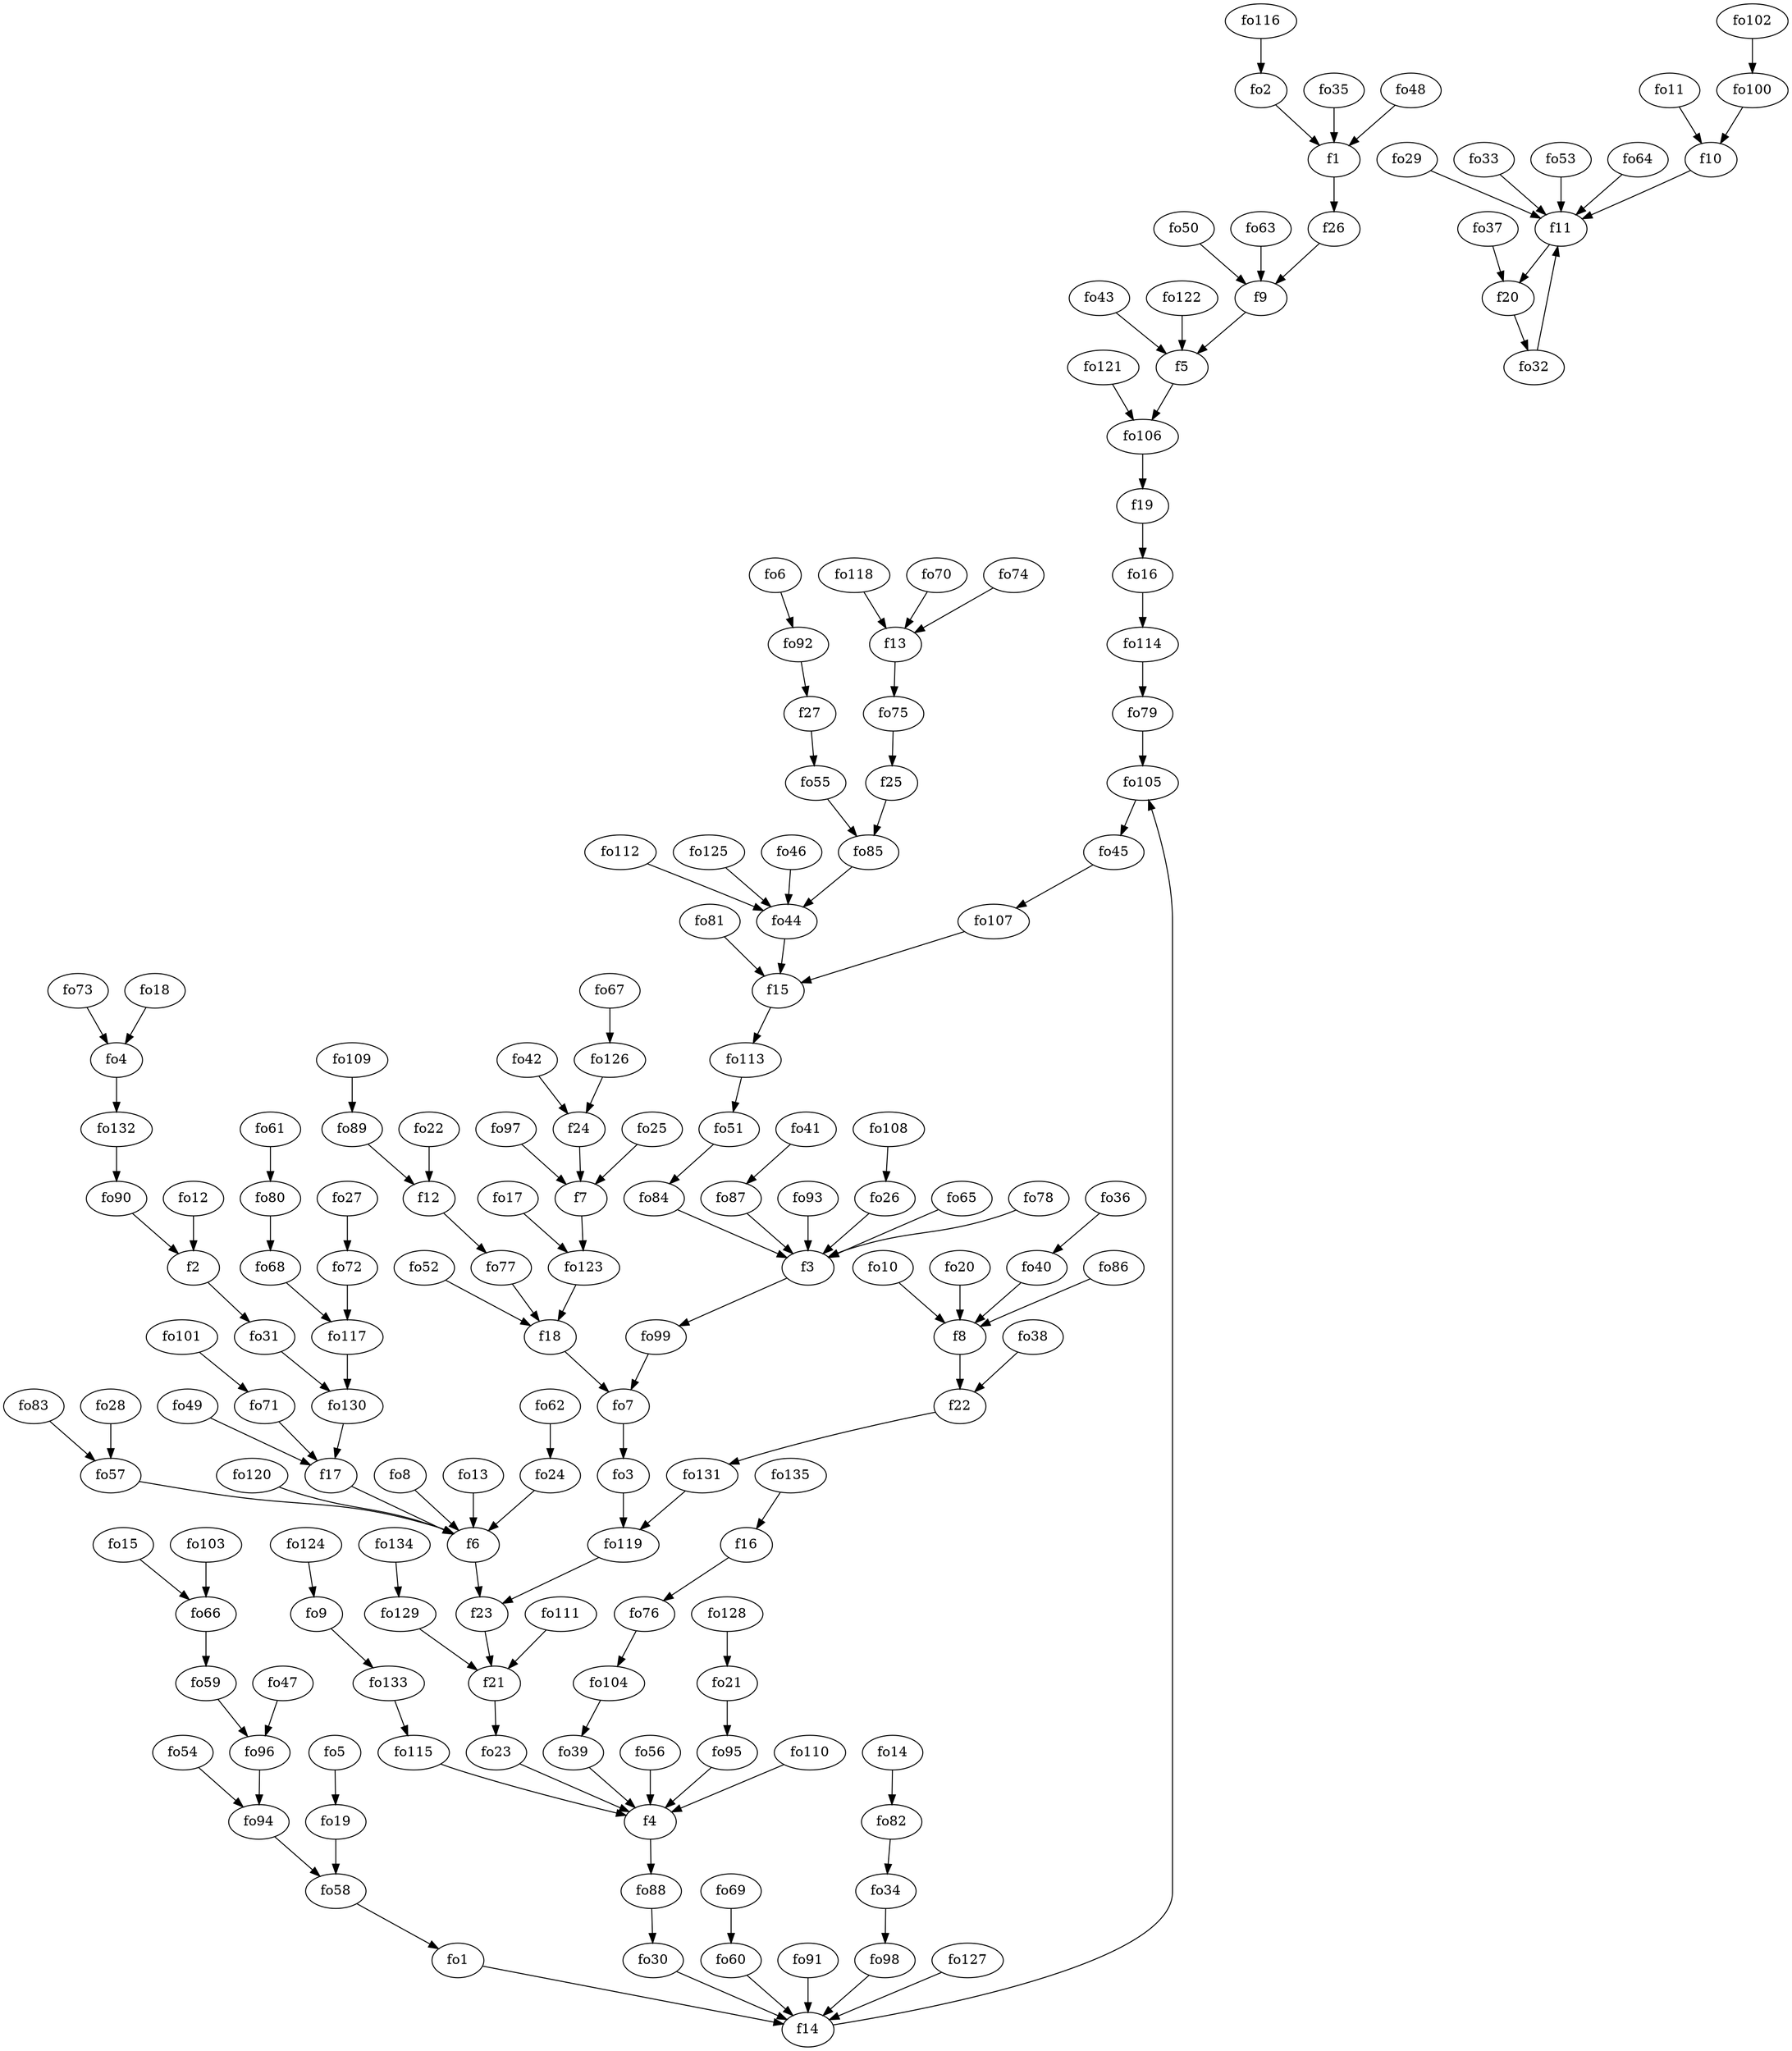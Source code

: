 strict digraph  {
f1;
f2;
f3;
f4;
f5;
f6;
f7;
f8;
f9;
f10;
f11;
f12;
f13;
f14;
f15;
f16;
f17;
f18;
f19;
f20;
f21;
f22;
f23;
f24;
f25;
f26;
f27;
fo1;
fo2;
fo3;
fo4;
fo5;
fo6;
fo7;
fo8;
fo9;
fo10;
fo11;
fo12;
fo13;
fo14;
fo15;
fo16;
fo17;
fo18;
fo19;
fo20;
fo21;
fo22;
fo23;
fo24;
fo25;
fo26;
fo27;
fo28;
fo29;
fo30;
fo31;
fo32;
fo33;
fo34;
fo35;
fo36;
fo37;
fo38;
fo39;
fo40;
fo41;
fo42;
fo43;
fo44;
fo45;
fo46;
fo47;
fo48;
fo49;
fo50;
fo51;
fo52;
fo53;
fo54;
fo55;
fo56;
fo57;
fo58;
fo59;
fo60;
fo61;
fo62;
fo63;
fo64;
fo65;
fo66;
fo67;
fo68;
fo69;
fo70;
fo71;
fo72;
fo73;
fo74;
fo75;
fo76;
fo77;
fo78;
fo79;
fo80;
fo81;
fo82;
fo83;
fo84;
fo85;
fo86;
fo87;
fo88;
fo89;
fo90;
fo91;
fo92;
fo93;
fo94;
fo95;
fo96;
fo97;
fo98;
fo99;
fo100;
fo101;
fo102;
fo103;
fo104;
fo105;
fo106;
fo107;
fo108;
fo109;
fo110;
fo111;
fo112;
fo113;
fo114;
fo115;
fo116;
fo117;
fo118;
fo119;
fo120;
fo121;
fo122;
fo123;
fo124;
fo125;
fo126;
fo127;
fo128;
fo129;
fo130;
fo131;
fo132;
fo133;
fo134;
fo135;
f1 -> f26  [weight=2];
f2 -> fo31  [weight=2];
f3 -> fo99  [weight=2];
f4 -> fo88  [weight=2];
f5 -> fo106  [weight=2];
f6 -> f23  [weight=2];
f7 -> fo123  [weight=2];
f8 -> f22  [weight=2];
f9 -> f5  [weight=2];
f10 -> f11  [weight=2];
f11 -> f20  [weight=2];
f12 -> fo77  [weight=2];
f13 -> fo75  [weight=2];
f14 -> fo105  [weight=2];
f15 -> fo113  [weight=2];
f16 -> fo76  [weight=2];
f17 -> f6  [weight=2];
f18 -> fo7  [weight=2];
f19 -> fo16  [weight=2];
f20 -> fo32  [weight=2];
f21 -> fo23  [weight=2];
f22 -> fo131  [weight=2];
f23 -> f21  [weight=2];
f24 -> f7  [weight=2];
f25 -> fo85  [weight=2];
f26 -> f9  [weight=2];
f27 -> fo55  [weight=2];
fo1 -> f14  [weight=2];
fo2 -> f1  [weight=2];
fo3 -> fo119  [weight=2];
fo4 -> fo132  [weight=2];
fo5 -> fo19  [weight=2];
fo6 -> fo92  [weight=2];
fo7 -> fo3  [weight=2];
fo8 -> f6  [weight=2];
fo9 -> fo133  [weight=2];
fo10 -> f8  [weight=2];
fo11 -> f10  [weight=2];
fo12 -> f2  [weight=2];
fo13 -> f6  [weight=2];
fo14 -> fo82  [weight=2];
fo15 -> fo66  [weight=2];
fo16 -> fo114  [weight=2];
fo17 -> fo123  [weight=2];
fo18 -> fo4  [weight=2];
fo19 -> fo58  [weight=2];
fo20 -> f8  [weight=2];
fo21 -> fo95  [weight=2];
fo22 -> f12  [weight=2];
fo23 -> f4  [weight=2];
fo24 -> f6  [weight=2];
fo25 -> f7  [weight=2];
fo26 -> f3  [weight=2];
fo27 -> fo72  [weight=2];
fo28 -> fo57  [weight=2];
fo29 -> f11  [weight=2];
fo30 -> f14  [weight=2];
fo31 -> fo130  [weight=2];
fo32 -> f11  [weight=2];
fo33 -> f11  [weight=2];
fo34 -> fo98  [weight=2];
fo35 -> f1  [weight=2];
fo36 -> fo40  [weight=2];
fo37 -> f20  [weight=2];
fo38 -> f22  [weight=2];
fo39 -> f4  [weight=2];
fo40 -> f8  [weight=2];
fo41 -> fo87  [weight=2];
fo42 -> f24  [weight=2];
fo43 -> f5  [weight=2];
fo44 -> f15  [weight=2];
fo45 -> fo107  [weight=2];
fo46 -> fo44  [weight=2];
fo47 -> fo96  [weight=2];
fo48 -> f1  [weight=2];
fo49 -> f17  [weight=2];
fo50 -> f9  [weight=2];
fo51 -> fo84  [weight=2];
fo52 -> f18  [weight=2];
fo53 -> f11  [weight=2];
fo54 -> fo94  [weight=2];
fo55 -> fo85  [weight=2];
fo56 -> f4  [weight=2];
fo57 -> f6  [weight=2];
fo58 -> fo1  [weight=2];
fo59 -> fo96  [weight=2];
fo60 -> f14  [weight=2];
fo61 -> fo80  [weight=2];
fo62 -> fo24  [weight=2];
fo63 -> f9  [weight=2];
fo64 -> f11  [weight=2];
fo65 -> f3  [weight=2];
fo66 -> fo59  [weight=2];
fo67 -> fo126  [weight=2];
fo68 -> fo117  [weight=2];
fo69 -> fo60  [weight=2];
fo70 -> f13  [weight=2];
fo71 -> f17  [weight=2];
fo72 -> fo117  [weight=2];
fo73 -> fo4  [weight=2];
fo74 -> f13  [weight=2];
fo75 -> f25  [weight=2];
fo76 -> fo104  [weight=2];
fo77 -> f18  [weight=2];
fo78 -> f3  [weight=2];
fo79 -> fo105  [weight=2];
fo80 -> fo68  [weight=2];
fo81 -> f15  [weight=2];
fo82 -> fo34  [weight=2];
fo83 -> fo57  [weight=2];
fo84 -> f3  [weight=2];
fo85 -> fo44  [weight=2];
fo86 -> f8  [weight=2];
fo87 -> f3  [weight=2];
fo88 -> fo30  [weight=2];
fo89 -> f12  [weight=2];
fo90 -> f2  [weight=2];
fo91 -> f14  [weight=2];
fo92 -> f27  [weight=2];
fo93 -> f3  [weight=2];
fo94 -> fo58  [weight=2];
fo95 -> f4  [weight=2];
fo96 -> fo94  [weight=2];
fo97 -> f7  [weight=2];
fo98 -> f14  [weight=2];
fo99 -> fo7  [weight=2];
fo100 -> f10  [weight=2];
fo101 -> fo71  [weight=2];
fo102 -> fo100  [weight=2];
fo103 -> fo66  [weight=2];
fo104 -> fo39  [weight=2];
fo105 -> fo45  [weight=2];
fo106 -> f19  [weight=2];
fo107 -> f15  [weight=2];
fo108 -> fo26  [weight=2];
fo109 -> fo89  [weight=2];
fo110 -> f4  [weight=2];
fo111 -> f21  [weight=2];
fo112 -> fo44  [weight=2];
fo113 -> fo51  [weight=2];
fo114 -> fo79  [weight=2];
fo115 -> f4  [weight=2];
fo116 -> fo2  [weight=2];
fo117 -> fo130  [weight=2];
fo118 -> f13  [weight=2];
fo119 -> f23  [weight=2];
fo120 -> f6  [weight=2];
fo121 -> fo106  [weight=2];
fo122 -> f5  [weight=2];
fo123 -> f18  [weight=2];
fo124 -> fo9  [weight=2];
fo125 -> fo44  [weight=2];
fo126 -> f24  [weight=2];
fo127 -> f14  [weight=2];
fo128 -> fo21  [weight=2];
fo129 -> f21  [weight=2];
fo130 -> f17  [weight=2];
fo131 -> fo119  [weight=2];
fo132 -> fo90  [weight=2];
fo133 -> fo115  [weight=2];
fo134 -> fo129  [weight=2];
fo135 -> f16  [weight=2];
}
